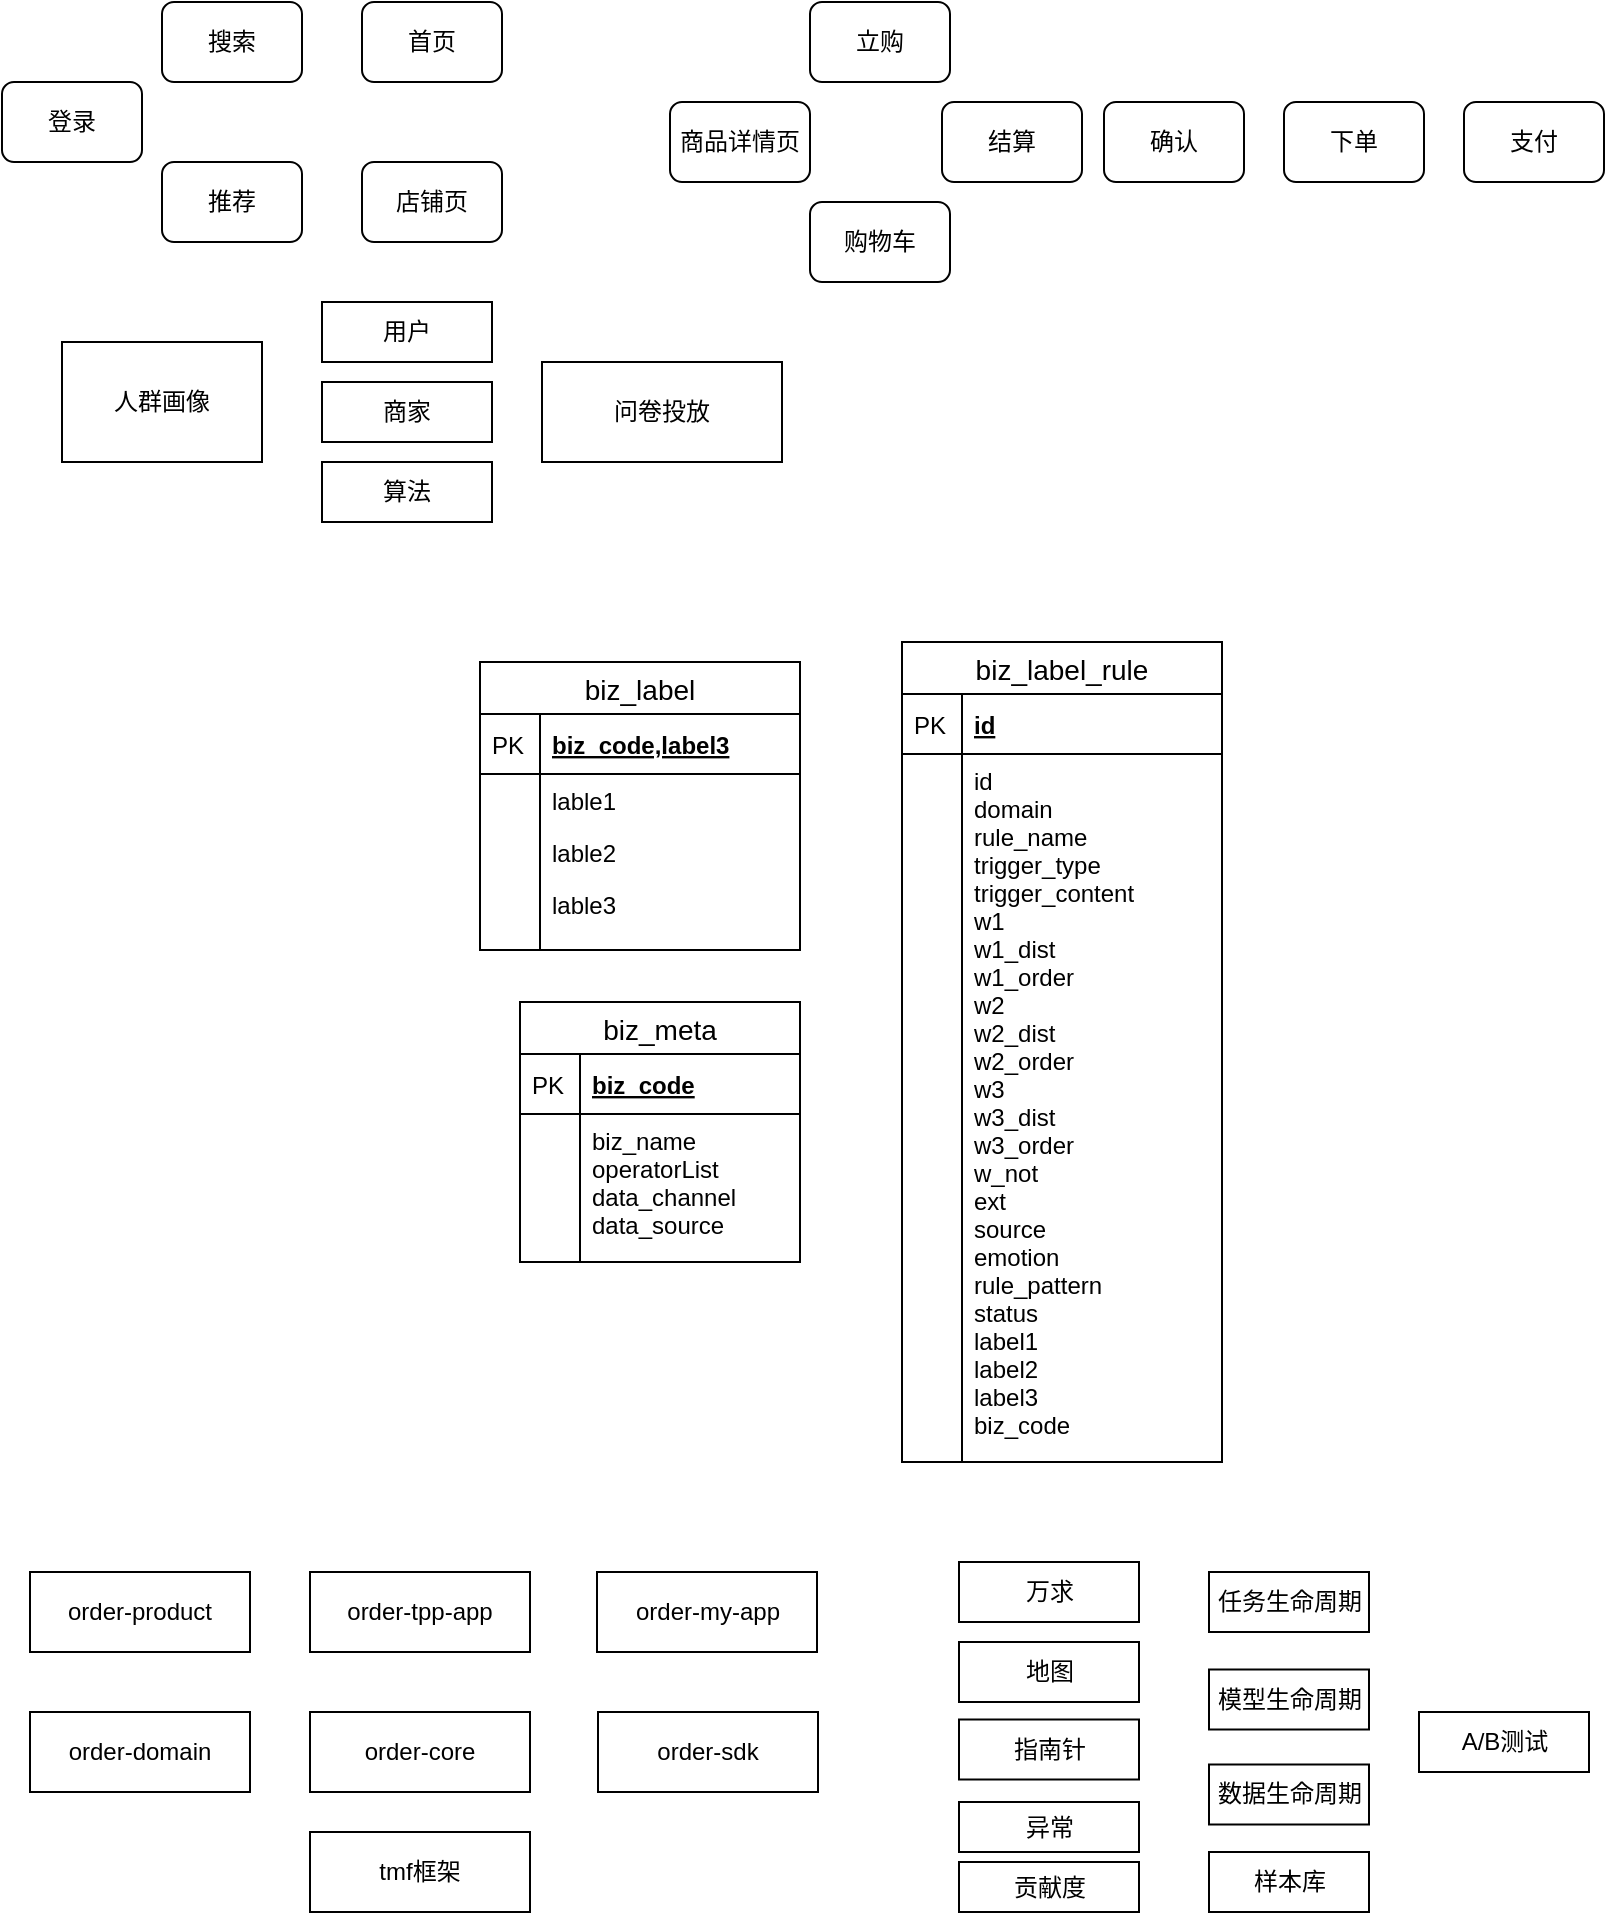 <mxfile version="13.1.6" type="github"><diagram id="hxO8nAFpjlyCOo9W_c7y" name="Page-1"><mxGraphModel dx="894" dy="535" grid="1" gridSize="10" guides="1" tooltips="1" connect="1" arrows="1" fold="1" page="1" pageScale="1" pageWidth="827" pageHeight="1169" math="0" shadow="0"><root><mxCell id="0"/><mxCell id="1" parent="0"/><mxCell id="xZczEvOs8XE68reR_1gD-1" value="登录" style="rounded=1;whiteSpace=wrap;html=1;" parent="1" vertex="1"><mxGeometry x="10" y="80" width="70" height="40" as="geometry"/></mxCell><mxCell id="xZczEvOs8XE68reR_1gD-2" value="商品详情页" style="rounded=1;whiteSpace=wrap;html=1;" parent="1" vertex="1"><mxGeometry x="344" y="90" width="70" height="40" as="geometry"/></mxCell><mxCell id="xZczEvOs8XE68reR_1gD-3" value="购物车" style="rounded=1;whiteSpace=wrap;html=1;" parent="1" vertex="1"><mxGeometry x="414" y="140" width="70" height="40" as="geometry"/></mxCell><mxCell id="xZczEvOs8XE68reR_1gD-4" value="结算" style="rounded=1;whiteSpace=wrap;html=1;" parent="1" vertex="1"><mxGeometry x="480" y="90" width="70" height="40" as="geometry"/></mxCell><mxCell id="xZczEvOs8XE68reR_1gD-5" value="立购" style="rounded=1;whiteSpace=wrap;html=1;" parent="1" vertex="1"><mxGeometry x="414" y="40" width="70" height="40" as="geometry"/></mxCell><mxCell id="xZczEvOs8XE68reR_1gD-6" value="确认" style="rounded=1;whiteSpace=wrap;html=1;" parent="1" vertex="1"><mxGeometry x="561" y="90" width="70" height="40" as="geometry"/></mxCell><mxCell id="xZczEvOs8XE68reR_1gD-7" value="下单" style="rounded=1;whiteSpace=wrap;html=1;" parent="1" vertex="1"><mxGeometry x="651" y="90" width="70" height="40" as="geometry"/></mxCell><mxCell id="xZczEvOs8XE68reR_1gD-8" value="支付" style="rounded=1;whiteSpace=wrap;html=1;" parent="1" vertex="1"><mxGeometry x="741" y="90" width="70" height="40" as="geometry"/></mxCell><mxCell id="xZczEvOs8XE68reR_1gD-9" value="搜索" style="rounded=1;whiteSpace=wrap;html=1;" parent="1" vertex="1"><mxGeometry x="90" y="40" width="70" height="40" as="geometry"/></mxCell><mxCell id="xZczEvOs8XE68reR_1gD-10" value="推荐" style="rounded=1;whiteSpace=wrap;html=1;" parent="1" vertex="1"><mxGeometry x="90" y="120" width="70" height="40" as="geometry"/></mxCell><mxCell id="xZczEvOs8XE68reR_1gD-11" value="店铺页" style="rounded=1;whiteSpace=wrap;html=1;" parent="1" vertex="1"><mxGeometry x="190" y="120" width="70" height="40" as="geometry"/></mxCell><mxCell id="xZczEvOs8XE68reR_1gD-12" value="首页" style="rounded=1;whiteSpace=wrap;html=1;" parent="1" vertex="1"><mxGeometry x="190" y="40" width="70" height="40" as="geometry"/></mxCell><mxCell id="xZczEvOs8XE68reR_1gD-15" value="人群画像" style="rounded=0;whiteSpace=wrap;html=1;" parent="1" vertex="1"><mxGeometry x="40" y="210" width="100" height="60" as="geometry"/></mxCell><mxCell id="xZczEvOs8XE68reR_1gD-16" value="用户" style="rounded=0;whiteSpace=wrap;html=1;" parent="1" vertex="1"><mxGeometry x="170" y="190" width="85" height="30" as="geometry"/></mxCell><mxCell id="xZczEvOs8XE68reR_1gD-17" value="商家" style="rounded=0;whiteSpace=wrap;html=1;" parent="1" vertex="1"><mxGeometry x="170" y="230" width="85" height="30" as="geometry"/></mxCell><mxCell id="xZczEvOs8XE68reR_1gD-18" value="算法" style="rounded=0;whiteSpace=wrap;html=1;" parent="1" vertex="1"><mxGeometry x="170" y="270" width="85" height="30" as="geometry"/></mxCell><mxCell id="xZczEvOs8XE68reR_1gD-19" value="问卷投放" style="rounded=0;whiteSpace=wrap;html=1;" parent="1" vertex="1"><mxGeometry x="280" y="220" width="120" height="50" as="geometry"/></mxCell><mxCell id="f3WVASFw9SjfadAh4yCx-32" value="biz_label_rule" style="swimlane;fontStyle=0;childLayout=stackLayout;horizontal=1;startSize=26;horizontalStack=0;resizeParent=1;resizeParentMax=0;resizeLast=0;collapsible=1;marginBottom=0;align=center;fontSize=14;" parent="1" vertex="1"><mxGeometry x="460" y="360" width="160" height="410" as="geometry"/></mxCell><mxCell id="f3WVASFw9SjfadAh4yCx-33" value="id" style="shape=partialRectangle;top=0;left=0;right=0;bottom=1;align=left;verticalAlign=middle;fillColor=none;spacingLeft=34;spacingRight=4;overflow=hidden;rotatable=0;points=[[0,0.5],[1,0.5]];portConstraint=eastwest;dropTarget=0;fontStyle=5;fontSize=12;" parent="f3WVASFw9SjfadAh4yCx-32" vertex="1"><mxGeometry y="26" width="160" height="30" as="geometry"/></mxCell><mxCell id="f3WVASFw9SjfadAh4yCx-34" value="PK" style="shape=partialRectangle;top=0;left=0;bottom=0;fillColor=none;align=left;verticalAlign=middle;spacingLeft=4;spacingRight=4;overflow=hidden;rotatable=0;points=[];portConstraint=eastwest;part=1;fontSize=12;" parent="f3WVASFw9SjfadAh4yCx-33" vertex="1" connectable="0"><mxGeometry width="30" height="30" as="geometry"/></mxCell><mxCell id="f3WVASFw9SjfadAh4yCx-35" value="id              &#10;domain          &#10;rule_name       &#10;trigger_type    &#10;trigger_content &#10;w1              &#10;w1_dist         &#10;w1_order        &#10;w2              &#10;w2_dist         &#10;w2_order        &#10;w3              &#10;w3_dist         &#10;w3_order        &#10;w_not           &#10;ext             &#10;source          &#10;emotion         &#10;rule_pattern    &#10;status          &#10;label1&#10;label2&#10;label3&#10;biz_code" style="shape=partialRectangle;top=0;left=0;right=0;bottom=0;align=left;verticalAlign=top;fillColor=none;spacingLeft=34;spacingRight=4;overflow=hidden;rotatable=0;points=[[0,0.5],[1,0.5]];portConstraint=eastwest;dropTarget=0;fontSize=12;" parent="f3WVASFw9SjfadAh4yCx-32" vertex="1"><mxGeometry y="56" width="160" height="354" as="geometry"/></mxCell><mxCell id="f3WVASFw9SjfadAh4yCx-36" value="" style="shape=partialRectangle;top=0;left=0;bottom=0;fillColor=none;align=left;verticalAlign=top;spacingLeft=4;spacingRight=4;overflow=hidden;rotatable=0;points=[];portConstraint=eastwest;part=1;fontSize=12;" parent="f3WVASFw9SjfadAh4yCx-35" vertex="1" connectable="0"><mxGeometry width="30" height="354.0" as="geometry"/></mxCell><mxCell id="f3WVASFw9SjfadAh4yCx-9" value="biz_label" style="swimlane;fontStyle=0;childLayout=stackLayout;horizontal=1;startSize=26;horizontalStack=0;resizeParent=1;resizeParentMax=0;resizeLast=0;collapsible=1;marginBottom=0;align=center;fontSize=14;" parent="1" vertex="1"><mxGeometry x="249" y="370" width="160" height="144" as="geometry"/></mxCell><mxCell id="f3WVASFw9SjfadAh4yCx-10" value="biz_code,label3" style="shape=partialRectangle;top=0;left=0;right=0;bottom=1;align=left;verticalAlign=middle;fillColor=none;spacingLeft=34;spacingRight=4;overflow=hidden;rotatable=0;points=[[0,0.5],[1,0.5]];portConstraint=eastwest;dropTarget=0;fontStyle=5;fontSize=12;" parent="f3WVASFw9SjfadAh4yCx-9" vertex="1"><mxGeometry y="26" width="160" height="30" as="geometry"/></mxCell><mxCell id="f3WVASFw9SjfadAh4yCx-11" value="PK" style="shape=partialRectangle;top=0;left=0;bottom=0;fillColor=none;align=left;verticalAlign=middle;spacingLeft=4;spacingRight=4;overflow=hidden;rotatable=0;points=[];portConstraint=eastwest;part=1;fontSize=12;" parent="f3WVASFw9SjfadAh4yCx-10" vertex="1" connectable="0"><mxGeometry width="30" height="30" as="geometry"/></mxCell><mxCell id="f3WVASFw9SjfadAh4yCx-12" value="lable1" style="shape=partialRectangle;top=0;left=0;right=0;bottom=0;align=left;verticalAlign=top;fillColor=none;spacingLeft=34;spacingRight=4;overflow=hidden;rotatable=0;points=[[0,0.5],[1,0.5]];portConstraint=eastwest;dropTarget=0;fontSize=12;" parent="f3WVASFw9SjfadAh4yCx-9" vertex="1"><mxGeometry y="56" width="160" height="26" as="geometry"/></mxCell><mxCell id="f3WVASFw9SjfadAh4yCx-13" value="" style="shape=partialRectangle;top=0;left=0;bottom=0;fillColor=none;align=left;verticalAlign=top;spacingLeft=4;spacingRight=4;overflow=hidden;rotatable=0;points=[];portConstraint=eastwest;part=1;fontSize=12;" parent="f3WVASFw9SjfadAh4yCx-12" vertex="1" connectable="0"><mxGeometry width="30" height="26" as="geometry"/></mxCell><mxCell id="f3WVASFw9SjfadAh4yCx-14" value="lable2" style="shape=partialRectangle;top=0;left=0;right=0;bottom=0;align=left;verticalAlign=top;fillColor=none;spacingLeft=34;spacingRight=4;overflow=hidden;rotatable=0;points=[[0,0.5],[1,0.5]];portConstraint=eastwest;dropTarget=0;fontSize=12;" parent="f3WVASFw9SjfadAh4yCx-9" vertex="1"><mxGeometry y="82" width="160" height="26" as="geometry"/></mxCell><mxCell id="f3WVASFw9SjfadAh4yCx-15" value="" style="shape=partialRectangle;top=0;left=0;bottom=0;fillColor=none;align=left;verticalAlign=top;spacingLeft=4;spacingRight=4;overflow=hidden;rotatable=0;points=[];portConstraint=eastwest;part=1;fontSize=12;" parent="f3WVASFw9SjfadAh4yCx-14" vertex="1" connectable="0"><mxGeometry width="30" height="26" as="geometry"/></mxCell><mxCell id="f3WVASFw9SjfadAh4yCx-16" value="lable3" style="shape=partialRectangle;top=0;left=0;right=0;bottom=0;align=left;verticalAlign=top;fillColor=none;spacingLeft=34;spacingRight=4;overflow=hidden;rotatable=0;points=[[0,0.5],[1,0.5]];portConstraint=eastwest;dropTarget=0;fontSize=12;" parent="f3WVASFw9SjfadAh4yCx-9" vertex="1"><mxGeometry y="108" width="160" height="26" as="geometry"/></mxCell><mxCell id="f3WVASFw9SjfadAh4yCx-17" value="" style="shape=partialRectangle;top=0;left=0;bottom=0;fillColor=none;align=left;verticalAlign=top;spacingLeft=4;spacingRight=4;overflow=hidden;rotatable=0;points=[];portConstraint=eastwest;part=1;fontSize=12;" parent="f3WVASFw9SjfadAh4yCx-16" vertex="1" connectable="0"><mxGeometry width="30" height="26" as="geometry"/></mxCell><mxCell id="f3WVASFw9SjfadAh4yCx-18" value="" style="shape=partialRectangle;top=0;left=0;right=0;bottom=0;align=left;verticalAlign=top;fillColor=none;spacingLeft=34;spacingRight=4;overflow=hidden;rotatable=0;points=[[0,0.5],[1,0.5]];portConstraint=eastwest;dropTarget=0;fontSize=12;" parent="f3WVASFw9SjfadAh4yCx-9" vertex="1"><mxGeometry y="134" width="160" height="10" as="geometry"/></mxCell><mxCell id="f3WVASFw9SjfadAh4yCx-19" value="" style="shape=partialRectangle;top=0;left=0;bottom=0;fillColor=none;align=left;verticalAlign=top;spacingLeft=4;spacingRight=4;overflow=hidden;rotatable=0;points=[];portConstraint=eastwest;part=1;fontSize=12;" parent="f3WVASFw9SjfadAh4yCx-18" vertex="1" connectable="0"><mxGeometry width="30" height="10" as="geometry"/></mxCell><mxCell id="f3WVASFw9SjfadAh4yCx-54" value="biz_meta" style="swimlane;fontStyle=0;childLayout=stackLayout;horizontal=1;startSize=26;horizontalStack=0;resizeParent=1;resizeParentMax=0;resizeLast=0;collapsible=1;marginBottom=0;align=center;fontSize=14;" parent="1" vertex="1"><mxGeometry x="269" y="540" width="140" height="130" as="geometry"/></mxCell><mxCell id="f3WVASFw9SjfadAh4yCx-55" value="biz_code" style="shape=partialRectangle;top=0;left=0;right=0;bottom=1;align=left;verticalAlign=middle;fillColor=none;spacingLeft=34;spacingRight=4;overflow=hidden;rotatable=0;points=[[0,0.5],[1,0.5]];portConstraint=eastwest;dropTarget=0;fontStyle=5;fontSize=12;" parent="f3WVASFw9SjfadAh4yCx-54" vertex="1"><mxGeometry y="26" width="140" height="30" as="geometry"/></mxCell><mxCell id="f3WVASFw9SjfadAh4yCx-56" value="PK" style="shape=partialRectangle;top=0;left=0;bottom=0;fillColor=none;align=left;verticalAlign=middle;spacingLeft=4;spacingRight=4;overflow=hidden;rotatable=0;points=[];portConstraint=eastwest;part=1;fontSize=12;" parent="f3WVASFw9SjfadAh4yCx-55" vertex="1" connectable="0"><mxGeometry width="30" height="30" as="geometry"/></mxCell><mxCell id="f3WVASFw9SjfadAh4yCx-57" value="biz_name&#10;operatorList          &#10;data_channel&#10;data_source" style="shape=partialRectangle;top=0;left=0;right=0;bottom=0;align=left;verticalAlign=top;fillColor=none;spacingLeft=34;spacingRight=4;overflow=hidden;rotatable=0;points=[[0,0.5],[1,0.5]];portConstraint=eastwest;dropTarget=0;fontSize=12;" parent="f3WVASFw9SjfadAh4yCx-54" vertex="1"><mxGeometry y="56" width="140" height="74" as="geometry"/></mxCell><mxCell id="f3WVASFw9SjfadAh4yCx-58" value="" style="shape=partialRectangle;top=0;left=0;bottom=0;fillColor=none;align=left;verticalAlign=top;spacingLeft=4;spacingRight=4;overflow=hidden;rotatable=0;points=[];portConstraint=eastwest;part=1;fontSize=12;" parent="f3WVASFw9SjfadAh4yCx-57" vertex="1" connectable="0"><mxGeometry width="30" height="74.0" as="geometry"/></mxCell><mxCell id="xZczEvOs8XE68reR_1gD-20" value="地图" style="rounded=0;whiteSpace=wrap;html=1;" parent="1" vertex="1"><mxGeometry x="488.5" y="860" width="90" height="30" as="geometry"/></mxCell><mxCell id="xZczEvOs8XE68reR_1gD-21" value="指南针" style="rounded=0;whiteSpace=wrap;html=1;" parent="1" vertex="1"><mxGeometry x="488.5" y="898.75" width="90" height="30" as="geometry"/></mxCell><mxCell id="xZczEvOs8XE68reR_1gD-22" value="万求" style="rounded=0;whiteSpace=wrap;html=1;" parent="1" vertex="1"><mxGeometry x="488.5" y="820" width="90" height="30" as="geometry"/></mxCell><mxCell id="xZczEvOs8XE68reR_1gD-23" value="异常" style="rounded=0;whiteSpace=wrap;html=1;" parent="1" vertex="1"><mxGeometry x="488.5" y="940" width="90" height="25" as="geometry"/></mxCell><mxCell id="xZczEvOs8XE68reR_1gD-24" value="贡献度" style="rounded=0;whiteSpace=wrap;html=1;" parent="1" vertex="1"><mxGeometry x="488.5" y="970" width="90" height="25" as="geometry"/></mxCell><mxCell id="xZczEvOs8XE68reR_1gD-25" value="任务生命周期" style="rounded=0;whiteSpace=wrap;html=1;" parent="1" vertex="1"><mxGeometry x="613.5" y="825" width="80" height="30" as="geometry"/></mxCell><mxCell id="xZczEvOs8XE68reR_1gD-27" value="模型生命周期" style="rounded=0;whiteSpace=wrap;html=1;" parent="1" vertex="1"><mxGeometry x="613.5" y="873.75" width="80" height="30" as="geometry"/></mxCell><mxCell id="xZczEvOs8XE68reR_1gD-28" value="数据生命周期" style="rounded=0;whiteSpace=wrap;html=1;" parent="1" vertex="1"><mxGeometry x="613.5" y="921.25" width="80" height="30" as="geometry"/></mxCell><mxCell id="xZczEvOs8XE68reR_1gD-29" value="A/B测试" style="rounded=0;whiteSpace=wrap;html=1;" parent="1" vertex="1"><mxGeometry x="718.5" y="895" width="85" height="30" as="geometry"/></mxCell><mxCell id="xZczEvOs8XE68reR_1gD-30" value="样本库" style="rounded=0;whiteSpace=wrap;html=1;" parent="1" vertex="1"><mxGeometry x="613.5" y="965" width="80" height="30" as="geometry"/></mxCell><mxCell id="7kF0gJVBeRZ0JNz9kzCE-1" value="order-product" style="rounded=0;whiteSpace=wrap;html=1;" parent="1" vertex="1"><mxGeometry x="24" y="825" width="110" height="40" as="geometry"/></mxCell><mxCell id="7kF0gJVBeRZ0JNz9kzCE-2" value="order-tpp-app" style="rounded=0;whiteSpace=wrap;html=1;" parent="1" vertex="1"><mxGeometry x="164" y="825" width="110" height="40" as="geometry"/></mxCell><mxCell id="7kF0gJVBeRZ0JNz9kzCE-3" value="order-my-app" style="rounded=0;whiteSpace=wrap;html=1;" parent="1" vertex="1"><mxGeometry x="307.5" y="825" width="110" height="40" as="geometry"/></mxCell><mxCell id="7kF0gJVBeRZ0JNz9kzCE-4" value="order-sdk" style="rounded=0;whiteSpace=wrap;html=1;" parent="1" vertex="1"><mxGeometry x="308" y="895" width="110" height="40" as="geometry"/></mxCell><mxCell id="7kF0gJVBeRZ0JNz9kzCE-5" value="order-core" style="rounded=0;whiteSpace=wrap;html=1;" parent="1" vertex="1"><mxGeometry x="164" y="895" width="110" height="40" as="geometry"/></mxCell><mxCell id="7kF0gJVBeRZ0JNz9kzCE-6" value="order-domain" style="rounded=0;whiteSpace=wrap;html=1;" parent="1" vertex="1"><mxGeometry x="24" y="895" width="110" height="40" as="geometry"/></mxCell><mxCell id="7kF0gJVBeRZ0JNz9kzCE-7" value="tmf框架" style="rounded=0;whiteSpace=wrap;html=1;" parent="1" vertex="1"><mxGeometry x="164" y="955" width="110" height="40" as="geometry"/></mxCell></root></mxGraphModel></diagram></mxfile>